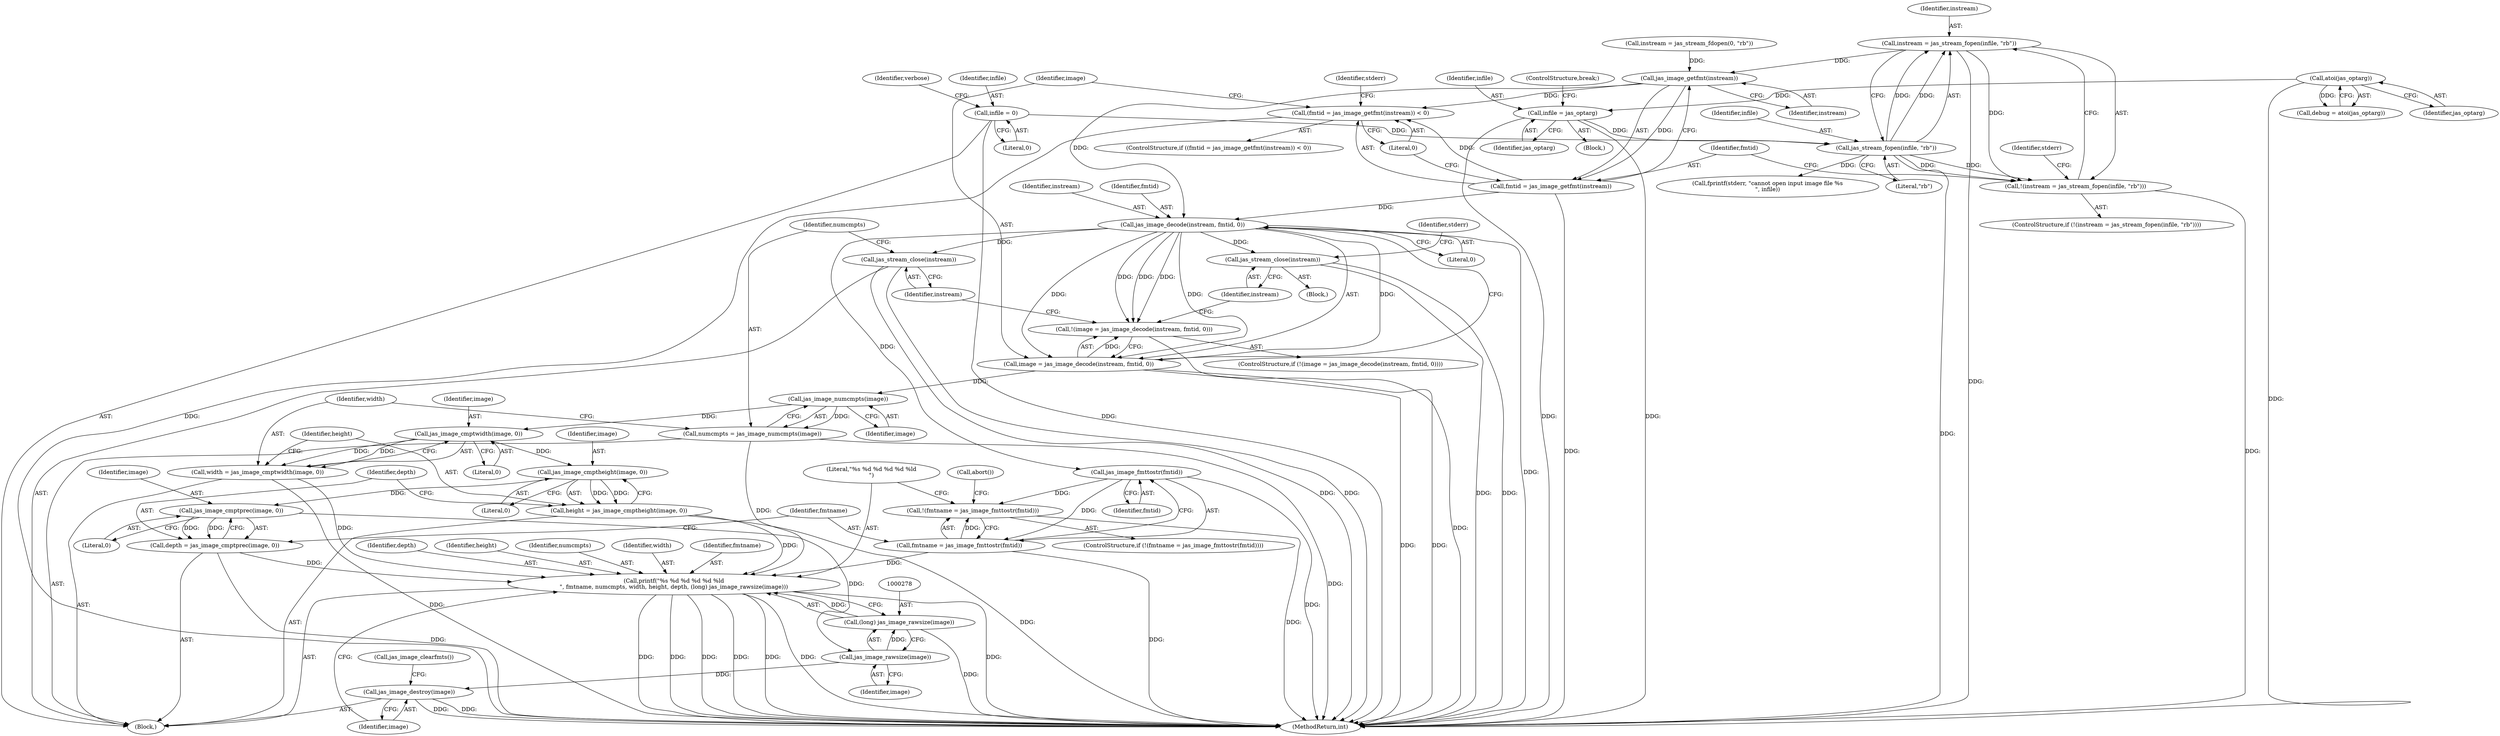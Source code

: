 digraph "0_jasper_8f62b4761711d036fd8964df256b938c809b7fca@API" {
"1000187" [label="(Call,instream = jas_stream_fopen(infile, \"rb\"))"];
"1000189" [label="(Call,jas_stream_fopen(infile, \"rb\"))"];
"1000131" [label="(Call,infile = 0)"];
"1000172" [label="(Call,infile = jas_optarg)"];
"1000168" [label="(Call,atoi(jas_optarg))"];
"1000186" [label="(Call,!(instream = jas_stream_fopen(infile, \"rb\")))"];
"1000218" [label="(Call,jas_image_getfmt(instream))"];
"1000215" [label="(Call,(fmtid = jas_image_getfmt(instream)) < 0)"];
"1000216" [label="(Call,fmtid = jas_image_getfmt(instream))"];
"1000229" [label="(Call,jas_image_decode(instream, fmtid, 0))"];
"1000226" [label="(Call,!(image = jas_image_decode(instream, fmtid, 0)))"];
"1000227" [label="(Call,image = jas_image_decode(instream, fmtid, 0))"];
"1000245" [label="(Call,jas_image_numcmpts(image))"];
"1000243" [label="(Call,numcmpts = jas_image_numcmpts(image))"];
"1000270" [label="(Call,printf(\"%s %d %d %d %d %ld\n\", fmtname, numcmpts, width, height, depth, (long) jas_image_rawsize(image)))"];
"1000249" [label="(Call,jas_image_cmptwidth(image, 0))"];
"1000247" [label="(Call,width = jas_image_cmptwidth(image, 0))"];
"1000254" [label="(Call,jas_image_cmptheight(image, 0))"];
"1000252" [label="(Call,height = jas_image_cmptheight(image, 0))"];
"1000259" [label="(Call,jas_image_cmptprec(image, 0))"];
"1000257" [label="(Call,depth = jas_image_cmptprec(image, 0))"];
"1000279" [label="(Call,jas_image_rawsize(image))"];
"1000277" [label="(Call,(long) jas_image_rawsize(image))"];
"1000281" [label="(Call,jas_image_destroy(image))"];
"1000234" [label="(Call,jas_stream_close(instream))"];
"1000241" [label="(Call,jas_stream_close(instream))"];
"1000266" [label="(Call,jas_image_fmttostr(fmtid))"];
"1000263" [label="(Call,!(fmtname = jas_image_fmttostr(fmtid)))"];
"1000264" [label="(Call,fmtname = jas_image_fmttostr(fmtid))"];
"1000225" [label="(ControlStructure,if (!(image = jas_image_decode(instream, fmtid, 0))))"];
"1000276" [label="(Identifier,depth)"];
"1000172" [label="(Call,infile = jas_optarg)"];
"1000281" [label="(Call,jas_image_destroy(image))"];
"1000132" [label="(Identifier,infile)"];
"1000234" [label="(Call,jas_stream_close(instream))"];
"1000270" [label="(Call,printf(\"%s %d %d %d %d %ld\n\", fmtname, numcmpts, width, height, depth, (long) jas_image_rawsize(image)))"];
"1000251" [label="(Literal,0)"];
"1000248" [label="(Identifier,width)"];
"1000242" [label="(Identifier,instream)"];
"1000194" [label="(Identifier,stderr)"];
"1000175" [label="(ControlStructure,break;)"];
"1000219" [label="(Identifier,instream)"];
"1000131" [label="(Call,infile = 0)"];
"1000215" [label="(Call,(fmtid = jas_image_getfmt(instream)) < 0)"];
"1000271" [label="(Literal,\"%s %d %d %d %d %ld\n\")"];
"1000263" [label="(Call,!(fmtname = jas_image_fmttostr(fmtid)))"];
"1000260" [label="(Identifier,image)"];
"1000280" [label="(Identifier,image)"];
"1000253" [label="(Identifier,height)"];
"1000188" [label="(Identifier,instream)"];
"1000262" [label="(ControlStructure,if (!(fmtname = jas_image_fmttostr(fmtid))))"];
"1000256" [label="(Literal,0)"];
"1000226" [label="(Call,!(image = jas_image_decode(instream, fmtid, 0)))"];
"1000275" [label="(Identifier,height)"];
"1000152" [label="(Block,)"];
"1000246" [label="(Identifier,image)"];
"1000243" [label="(Call,numcmpts = jas_image_numcmpts(image))"];
"1000247" [label="(Call,width = jas_image_cmptwidth(image, 0))"];
"1000279" [label="(Call,jas_image_rawsize(image))"];
"1000193" [label="(Call,fprintf(stderr, \"cannot open input image file %s\n\", infile))"];
"1000216" [label="(Call,fmtid = jas_image_getfmt(instream))"];
"1000168" [label="(Call,atoi(jas_optarg))"];
"1000220" [label="(Literal,0)"];
"1000286" [label="(MethodReturn,int)"];
"1000133" [label="(Literal,0)"];
"1000227" [label="(Call,image = jas_image_decode(instream, fmtid, 0))"];
"1000273" [label="(Identifier,numcmpts)"];
"1000269" [label="(Call,abort())"];
"1000267" [label="(Identifier,fmtid)"];
"1000203" [label="(Call,instream = jas_stream_fdopen(0, \"rb\"))"];
"1000250" [label="(Identifier,image)"];
"1000191" [label="(Literal,\"rb\")"];
"1000228" [label="(Identifier,image)"];
"1000230" [label="(Identifier,instream)"];
"1000277" [label="(Call,(long) jas_image_rawsize(image))"];
"1000187" [label="(Call,instream = jas_stream_fopen(infile, \"rb\"))"];
"1000233" [label="(Block,)"];
"1000282" [label="(Identifier,image)"];
"1000232" [label="(Literal,0)"];
"1000274" [label="(Identifier,width)"];
"1000218" [label="(Call,jas_image_getfmt(instream))"];
"1000245" [label="(Call,jas_image_numcmpts(image))"];
"1000266" [label="(Call,jas_image_fmttostr(fmtid))"];
"1000235" [label="(Identifier,instream)"];
"1000135" [label="(Identifier,verbose)"];
"1000261" [label="(Literal,0)"];
"1000214" [label="(ControlStructure,if ((fmtid = jas_image_getfmt(instream)) < 0))"];
"1000249" [label="(Call,jas_image_cmptwidth(image, 0))"];
"1000264" [label="(Call,fmtname = jas_image_fmttostr(fmtid))"];
"1000244" [label="(Identifier,numcmpts)"];
"1000229" [label="(Call,jas_image_decode(instream, fmtid, 0))"];
"1000166" [label="(Call,debug = atoi(jas_optarg))"];
"1000272" [label="(Identifier,fmtname)"];
"1000186" [label="(Call,!(instream = jas_stream_fopen(infile, \"rb\")))"];
"1000190" [label="(Identifier,infile)"];
"1000258" [label="(Identifier,depth)"];
"1000283" [label="(Call,jas_image_clearfmts())"];
"1000241" [label="(Call,jas_stream_close(instream))"];
"1000223" [label="(Identifier,stderr)"];
"1000185" [label="(ControlStructure,if (!(instream = jas_stream_fopen(infile, \"rb\"))))"];
"1000255" [label="(Identifier,image)"];
"1000231" [label="(Identifier,fmtid)"];
"1000265" [label="(Identifier,fmtname)"];
"1000169" [label="(Identifier,jas_optarg)"];
"1000259" [label="(Call,jas_image_cmptprec(image, 0))"];
"1000174" [label="(Identifier,jas_optarg)"];
"1000237" [label="(Identifier,stderr)"];
"1000217" [label="(Identifier,fmtid)"];
"1000109" [label="(Block,)"];
"1000252" [label="(Call,height = jas_image_cmptheight(image, 0))"];
"1000257" [label="(Call,depth = jas_image_cmptprec(image, 0))"];
"1000254" [label="(Call,jas_image_cmptheight(image, 0))"];
"1000189" [label="(Call,jas_stream_fopen(infile, \"rb\"))"];
"1000173" [label="(Identifier,infile)"];
"1000187" -> "1000186"  [label="AST: "];
"1000187" -> "1000189"  [label="CFG: "];
"1000188" -> "1000187"  [label="AST: "];
"1000189" -> "1000187"  [label="AST: "];
"1000186" -> "1000187"  [label="CFG: "];
"1000187" -> "1000286"  [label="DDG: "];
"1000187" -> "1000186"  [label="DDG: "];
"1000189" -> "1000187"  [label="DDG: "];
"1000189" -> "1000187"  [label="DDG: "];
"1000187" -> "1000218"  [label="DDG: "];
"1000189" -> "1000191"  [label="CFG: "];
"1000190" -> "1000189"  [label="AST: "];
"1000191" -> "1000189"  [label="AST: "];
"1000189" -> "1000286"  [label="DDG: "];
"1000189" -> "1000186"  [label="DDG: "];
"1000189" -> "1000186"  [label="DDG: "];
"1000131" -> "1000189"  [label="DDG: "];
"1000172" -> "1000189"  [label="DDG: "];
"1000189" -> "1000193"  [label="DDG: "];
"1000131" -> "1000109"  [label="AST: "];
"1000131" -> "1000133"  [label="CFG: "];
"1000132" -> "1000131"  [label="AST: "];
"1000133" -> "1000131"  [label="AST: "];
"1000135" -> "1000131"  [label="CFG: "];
"1000131" -> "1000286"  [label="DDG: "];
"1000172" -> "1000152"  [label="AST: "];
"1000172" -> "1000174"  [label="CFG: "];
"1000173" -> "1000172"  [label="AST: "];
"1000174" -> "1000172"  [label="AST: "];
"1000175" -> "1000172"  [label="CFG: "];
"1000172" -> "1000286"  [label="DDG: "];
"1000172" -> "1000286"  [label="DDG: "];
"1000168" -> "1000172"  [label="DDG: "];
"1000168" -> "1000166"  [label="AST: "];
"1000168" -> "1000169"  [label="CFG: "];
"1000169" -> "1000168"  [label="AST: "];
"1000166" -> "1000168"  [label="CFG: "];
"1000168" -> "1000286"  [label="DDG: "];
"1000168" -> "1000166"  [label="DDG: "];
"1000186" -> "1000185"  [label="AST: "];
"1000194" -> "1000186"  [label="CFG: "];
"1000217" -> "1000186"  [label="CFG: "];
"1000186" -> "1000286"  [label="DDG: "];
"1000218" -> "1000216"  [label="AST: "];
"1000218" -> "1000219"  [label="CFG: "];
"1000219" -> "1000218"  [label="AST: "];
"1000216" -> "1000218"  [label="CFG: "];
"1000218" -> "1000215"  [label="DDG: "];
"1000218" -> "1000216"  [label="DDG: "];
"1000203" -> "1000218"  [label="DDG: "];
"1000218" -> "1000229"  [label="DDG: "];
"1000215" -> "1000214"  [label="AST: "];
"1000215" -> "1000220"  [label="CFG: "];
"1000216" -> "1000215"  [label="AST: "];
"1000220" -> "1000215"  [label="AST: "];
"1000223" -> "1000215"  [label="CFG: "];
"1000228" -> "1000215"  [label="CFG: "];
"1000215" -> "1000286"  [label="DDG: "];
"1000216" -> "1000215"  [label="DDG: "];
"1000217" -> "1000216"  [label="AST: "];
"1000220" -> "1000216"  [label="CFG: "];
"1000216" -> "1000286"  [label="DDG: "];
"1000216" -> "1000229"  [label="DDG: "];
"1000229" -> "1000227"  [label="AST: "];
"1000229" -> "1000232"  [label="CFG: "];
"1000230" -> "1000229"  [label="AST: "];
"1000231" -> "1000229"  [label="AST: "];
"1000232" -> "1000229"  [label="AST: "];
"1000227" -> "1000229"  [label="CFG: "];
"1000229" -> "1000286"  [label="DDG: "];
"1000229" -> "1000226"  [label="DDG: "];
"1000229" -> "1000226"  [label="DDG: "];
"1000229" -> "1000226"  [label="DDG: "];
"1000229" -> "1000227"  [label="DDG: "];
"1000229" -> "1000227"  [label="DDG: "];
"1000229" -> "1000227"  [label="DDG: "];
"1000229" -> "1000234"  [label="DDG: "];
"1000229" -> "1000241"  [label="DDG: "];
"1000229" -> "1000266"  [label="DDG: "];
"1000226" -> "1000225"  [label="AST: "];
"1000226" -> "1000227"  [label="CFG: "];
"1000227" -> "1000226"  [label="AST: "];
"1000235" -> "1000226"  [label="CFG: "];
"1000242" -> "1000226"  [label="CFG: "];
"1000226" -> "1000286"  [label="DDG: "];
"1000227" -> "1000226"  [label="DDG: "];
"1000228" -> "1000227"  [label="AST: "];
"1000227" -> "1000286"  [label="DDG: "];
"1000227" -> "1000286"  [label="DDG: "];
"1000227" -> "1000245"  [label="DDG: "];
"1000245" -> "1000243"  [label="AST: "];
"1000245" -> "1000246"  [label="CFG: "];
"1000246" -> "1000245"  [label="AST: "];
"1000243" -> "1000245"  [label="CFG: "];
"1000245" -> "1000243"  [label="DDG: "];
"1000245" -> "1000249"  [label="DDG: "];
"1000243" -> "1000109"  [label="AST: "];
"1000244" -> "1000243"  [label="AST: "];
"1000248" -> "1000243"  [label="CFG: "];
"1000243" -> "1000286"  [label="DDG: "];
"1000243" -> "1000270"  [label="DDG: "];
"1000270" -> "1000109"  [label="AST: "];
"1000270" -> "1000277"  [label="CFG: "];
"1000271" -> "1000270"  [label="AST: "];
"1000272" -> "1000270"  [label="AST: "];
"1000273" -> "1000270"  [label="AST: "];
"1000274" -> "1000270"  [label="AST: "];
"1000275" -> "1000270"  [label="AST: "];
"1000276" -> "1000270"  [label="AST: "];
"1000277" -> "1000270"  [label="AST: "];
"1000282" -> "1000270"  [label="CFG: "];
"1000270" -> "1000286"  [label="DDG: "];
"1000270" -> "1000286"  [label="DDG: "];
"1000270" -> "1000286"  [label="DDG: "];
"1000270" -> "1000286"  [label="DDG: "];
"1000270" -> "1000286"  [label="DDG: "];
"1000270" -> "1000286"  [label="DDG: "];
"1000270" -> "1000286"  [label="DDG: "];
"1000264" -> "1000270"  [label="DDG: "];
"1000247" -> "1000270"  [label="DDG: "];
"1000252" -> "1000270"  [label="DDG: "];
"1000257" -> "1000270"  [label="DDG: "];
"1000277" -> "1000270"  [label="DDG: "];
"1000249" -> "1000247"  [label="AST: "];
"1000249" -> "1000251"  [label="CFG: "];
"1000250" -> "1000249"  [label="AST: "];
"1000251" -> "1000249"  [label="AST: "];
"1000247" -> "1000249"  [label="CFG: "];
"1000249" -> "1000247"  [label="DDG: "];
"1000249" -> "1000247"  [label="DDG: "];
"1000249" -> "1000254"  [label="DDG: "];
"1000247" -> "1000109"  [label="AST: "];
"1000248" -> "1000247"  [label="AST: "];
"1000253" -> "1000247"  [label="CFG: "];
"1000247" -> "1000286"  [label="DDG: "];
"1000254" -> "1000252"  [label="AST: "];
"1000254" -> "1000256"  [label="CFG: "];
"1000255" -> "1000254"  [label="AST: "];
"1000256" -> "1000254"  [label="AST: "];
"1000252" -> "1000254"  [label="CFG: "];
"1000254" -> "1000252"  [label="DDG: "];
"1000254" -> "1000252"  [label="DDG: "];
"1000254" -> "1000259"  [label="DDG: "];
"1000252" -> "1000109"  [label="AST: "];
"1000253" -> "1000252"  [label="AST: "];
"1000258" -> "1000252"  [label="CFG: "];
"1000252" -> "1000286"  [label="DDG: "];
"1000259" -> "1000257"  [label="AST: "];
"1000259" -> "1000261"  [label="CFG: "];
"1000260" -> "1000259"  [label="AST: "];
"1000261" -> "1000259"  [label="AST: "];
"1000257" -> "1000259"  [label="CFG: "];
"1000259" -> "1000257"  [label="DDG: "];
"1000259" -> "1000257"  [label="DDG: "];
"1000259" -> "1000279"  [label="DDG: "];
"1000257" -> "1000109"  [label="AST: "];
"1000258" -> "1000257"  [label="AST: "];
"1000265" -> "1000257"  [label="CFG: "];
"1000257" -> "1000286"  [label="DDG: "];
"1000279" -> "1000277"  [label="AST: "];
"1000279" -> "1000280"  [label="CFG: "];
"1000280" -> "1000279"  [label="AST: "];
"1000277" -> "1000279"  [label="CFG: "];
"1000279" -> "1000277"  [label="DDG: "];
"1000279" -> "1000281"  [label="DDG: "];
"1000278" -> "1000277"  [label="AST: "];
"1000277" -> "1000286"  [label="DDG: "];
"1000281" -> "1000109"  [label="AST: "];
"1000281" -> "1000282"  [label="CFG: "];
"1000282" -> "1000281"  [label="AST: "];
"1000283" -> "1000281"  [label="CFG: "];
"1000281" -> "1000286"  [label="DDG: "];
"1000281" -> "1000286"  [label="DDG: "];
"1000234" -> "1000233"  [label="AST: "];
"1000234" -> "1000235"  [label="CFG: "];
"1000235" -> "1000234"  [label="AST: "];
"1000237" -> "1000234"  [label="CFG: "];
"1000234" -> "1000286"  [label="DDG: "];
"1000234" -> "1000286"  [label="DDG: "];
"1000241" -> "1000109"  [label="AST: "];
"1000241" -> "1000242"  [label="CFG: "];
"1000242" -> "1000241"  [label="AST: "];
"1000244" -> "1000241"  [label="CFG: "];
"1000241" -> "1000286"  [label="DDG: "];
"1000241" -> "1000286"  [label="DDG: "];
"1000266" -> "1000264"  [label="AST: "];
"1000266" -> "1000267"  [label="CFG: "];
"1000267" -> "1000266"  [label="AST: "];
"1000264" -> "1000266"  [label="CFG: "];
"1000266" -> "1000286"  [label="DDG: "];
"1000266" -> "1000263"  [label="DDG: "];
"1000266" -> "1000264"  [label="DDG: "];
"1000263" -> "1000262"  [label="AST: "];
"1000263" -> "1000264"  [label="CFG: "];
"1000264" -> "1000263"  [label="AST: "];
"1000269" -> "1000263"  [label="CFG: "];
"1000271" -> "1000263"  [label="CFG: "];
"1000263" -> "1000286"  [label="DDG: "];
"1000264" -> "1000263"  [label="DDG: "];
"1000265" -> "1000264"  [label="AST: "];
"1000264" -> "1000286"  [label="DDG: "];
}
